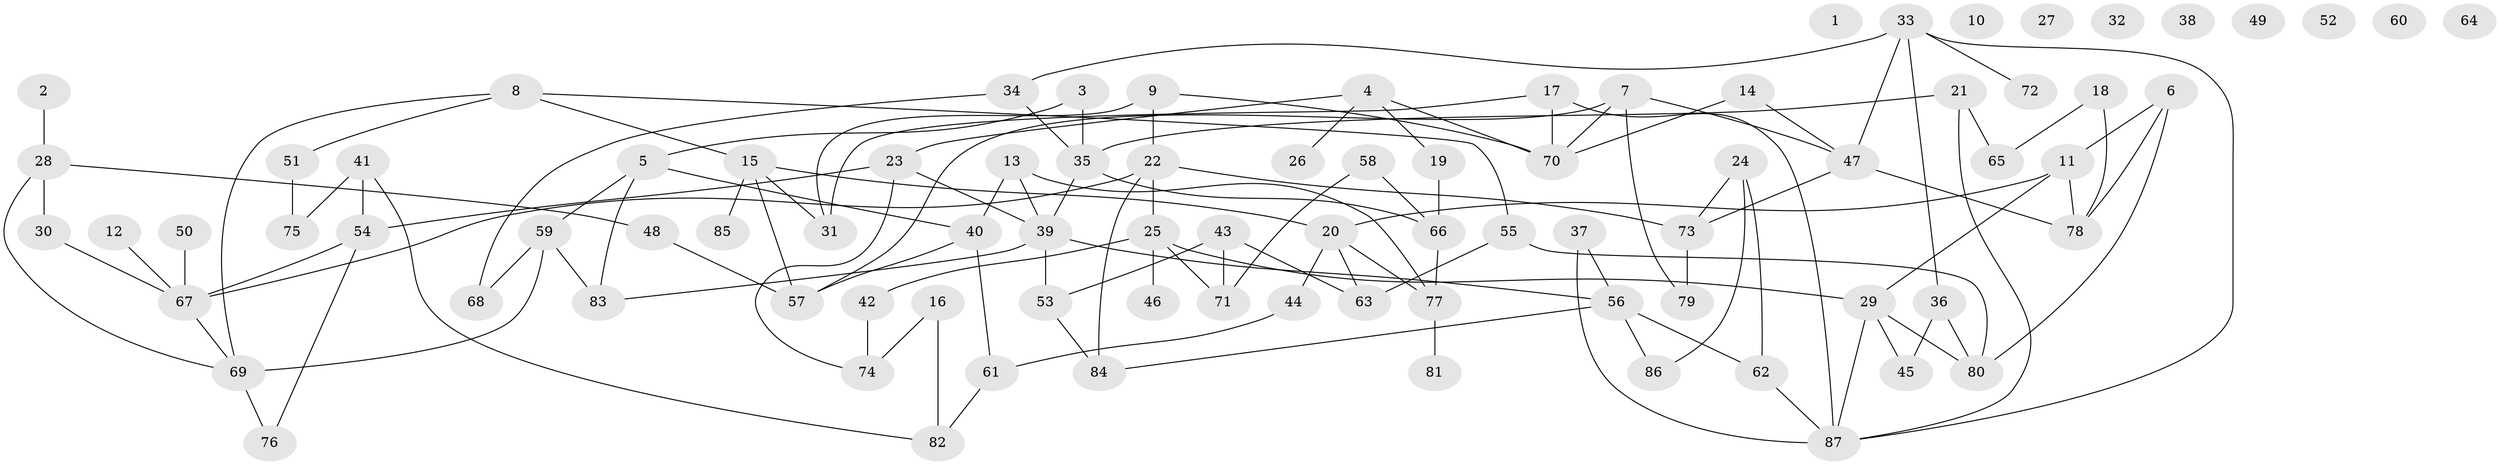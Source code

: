// Generated by graph-tools (version 1.1) at 2025/49/03/09/25 03:49:12]
// undirected, 87 vertices, 123 edges
graph export_dot {
graph [start="1"]
  node [color=gray90,style=filled];
  1;
  2;
  3;
  4;
  5;
  6;
  7;
  8;
  9;
  10;
  11;
  12;
  13;
  14;
  15;
  16;
  17;
  18;
  19;
  20;
  21;
  22;
  23;
  24;
  25;
  26;
  27;
  28;
  29;
  30;
  31;
  32;
  33;
  34;
  35;
  36;
  37;
  38;
  39;
  40;
  41;
  42;
  43;
  44;
  45;
  46;
  47;
  48;
  49;
  50;
  51;
  52;
  53;
  54;
  55;
  56;
  57;
  58;
  59;
  60;
  61;
  62;
  63;
  64;
  65;
  66;
  67;
  68;
  69;
  70;
  71;
  72;
  73;
  74;
  75;
  76;
  77;
  78;
  79;
  80;
  81;
  82;
  83;
  84;
  85;
  86;
  87;
  2 -- 28;
  3 -- 5;
  3 -- 35;
  4 -- 19;
  4 -- 23;
  4 -- 26;
  4 -- 70;
  5 -- 40;
  5 -- 59;
  5 -- 83;
  6 -- 11;
  6 -- 78;
  6 -- 80;
  7 -- 47;
  7 -- 57;
  7 -- 70;
  7 -- 79;
  8 -- 15;
  8 -- 51;
  8 -- 55;
  8 -- 69;
  9 -- 22;
  9 -- 31;
  9 -- 70;
  11 -- 20;
  11 -- 29;
  11 -- 78;
  12 -- 67;
  13 -- 39;
  13 -- 40;
  13 -- 77;
  14 -- 47;
  14 -- 70;
  15 -- 20;
  15 -- 31;
  15 -- 57;
  15 -- 85;
  16 -- 74;
  16 -- 82;
  17 -- 31;
  17 -- 70;
  17 -- 87;
  18 -- 65;
  18 -- 78;
  19 -- 66;
  20 -- 44;
  20 -- 63;
  20 -- 77;
  21 -- 35;
  21 -- 65;
  21 -- 87;
  22 -- 25;
  22 -- 67;
  22 -- 73;
  22 -- 84;
  23 -- 39;
  23 -- 54;
  23 -- 74;
  24 -- 62;
  24 -- 73;
  24 -- 86;
  25 -- 29;
  25 -- 42;
  25 -- 46;
  25 -- 71;
  28 -- 30;
  28 -- 48;
  28 -- 69;
  29 -- 45;
  29 -- 80;
  29 -- 87;
  30 -- 67;
  33 -- 34;
  33 -- 36;
  33 -- 47;
  33 -- 72;
  33 -- 87;
  34 -- 35;
  34 -- 68;
  35 -- 39;
  35 -- 66;
  36 -- 45;
  36 -- 80;
  37 -- 56;
  37 -- 87;
  39 -- 53;
  39 -- 56;
  39 -- 83;
  40 -- 57;
  40 -- 61;
  41 -- 54;
  41 -- 75;
  41 -- 82;
  42 -- 74;
  43 -- 53;
  43 -- 63;
  43 -- 71;
  44 -- 61;
  47 -- 73;
  47 -- 78;
  48 -- 57;
  50 -- 67;
  51 -- 75;
  53 -- 84;
  54 -- 67;
  54 -- 76;
  55 -- 63;
  55 -- 80;
  56 -- 62;
  56 -- 84;
  56 -- 86;
  58 -- 66;
  58 -- 71;
  59 -- 68;
  59 -- 69;
  59 -- 83;
  61 -- 82;
  62 -- 87;
  66 -- 77;
  67 -- 69;
  69 -- 76;
  73 -- 79;
  77 -- 81;
}
